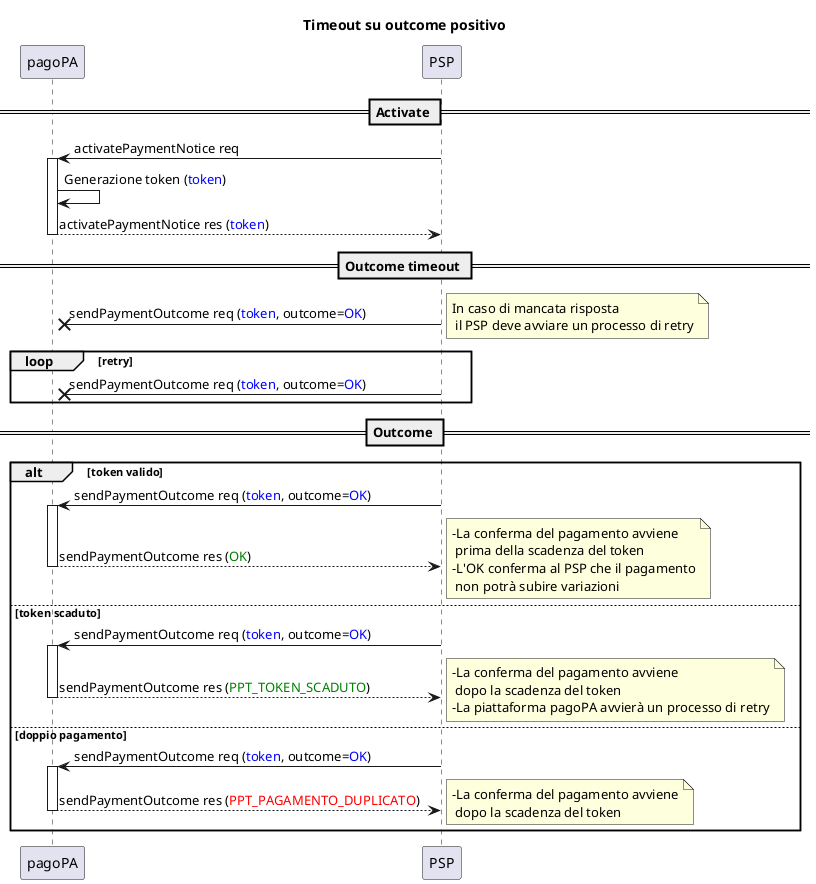 @startuml outcomeOKTimeout
title Timeout su outcome positivo

participant pagoPA
participant PSP

== Activate ==

PSP -> pagoPA: activatePaymentNotice req
activate pagoPA
pagoPA -> pagoPA: Generazione token (<color blue>token</color>)
pagoPA --> PSP: activatePaymentNotice res (<color blue>token</color>)
deactivate pagoPA

== Outcome timeout ==

PSP ->x pagoPA: sendPaymentOutcome req (<color blue>token</color>, outcome=<color blue>OK</color>)
note right: In caso di mancata risposta \n il PSP deve avviare un processo di retry

loop retry
    PSP ->x pagoPA: sendPaymentOutcome req (<color blue>token</color>, outcome=<color blue>OK</color>)
end

== Outcome ==

alt token valido
    PSP -> pagoPA: sendPaymentOutcome req (<color blue>token</color>, outcome=<color blue>OK</color>)
    activate pagoPA
    pagoPA --> PSP: sendPaymentOutcome res (<color green>OK</color>)
    deactivate pagoPA
    note right: -La conferma del pagamento avviene\n prima della scadenza del token\n-L'OK conferma al PSP che il pagamento\n non potrà subire variazioni
else token scaduto
    PSP -> pagoPA: sendPaymentOutcome req (<color blue>token</color>, outcome=<color blue>OK</color>)
    activate pagoPA    
    pagoPA --> PSP: sendPaymentOutcome res (<color green>PPT_TOKEN_SCADUTO</color>)
    deactivate pagoPA
    note right: -La conferma del pagamento avviene\n dopo la scadenza del token\n-La piattaforma pagoPA avvierà un processo di retry
else doppio pagamento
    PSP -> pagoPA: sendPaymentOutcome req (<color blue>token</color>, outcome=<color blue>OK</color>)
    activate pagoPA    
    pagoPA --> PSP: sendPaymentOutcome res (<color red>PPT_PAGAMENTO_DUPLICATO</color>)
    deactivate pagoPA
    note right: -La conferma del pagamento avviene\n dopo la scadenza del token
end


@enduml
